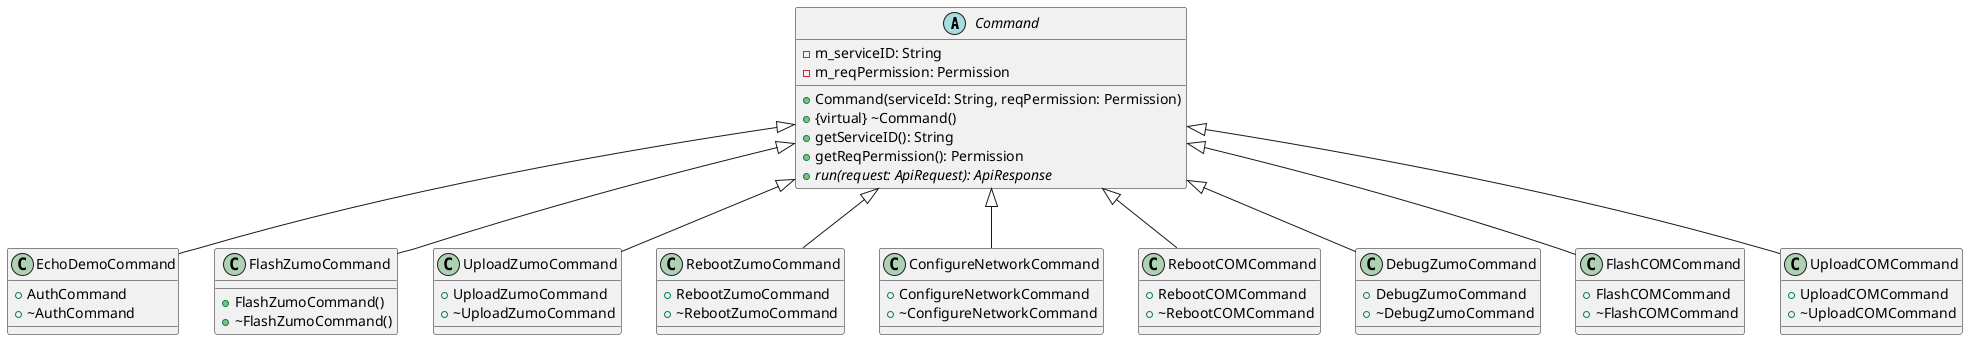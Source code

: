 @startuml

abstract class Command
{
    - m_serviceID: String
    - m_reqPermission: Permission
    + Command(serviceId: String, reqPermission: Permission)
    + {virtual} ~Command()
    + getServiceID(): String
    + getReqPermission(): Permission
    + {abstract} run(request: ApiRequest): ApiResponse
}

class EchoDemoCommand
{
    + AuthCommand
    + ~AuthCommand
}
Command <|-down-EchoDemoCommand

class FlashZumoCommand
{
    + FlashZumoCommand()
    + ~FlashZumoCommand()
}
Command <|-down-FlashZumoCommand

class UploadZumoCommand
{
    + UploadZumoCommand
    + ~UploadZumoCommand
}
Command <|-down-UploadZumoCommand

class RebootZumoCommand
{
    + RebootZumoCommand
    + ~RebootZumoCommand

}
Command <|-down-RebootZumoCommand

class ConfigureNetworkCommand
{
    + ConfigureNetworkCommand
    + ~ConfigureNetworkCommand
}
Command <|-down-ConfigureNetworkCommand

class RebootCOMCommand
{
    + RebootCOMCommand
    + ~RebootCOMCommand
}
Command <|-down-RebootCOMCommand

class DebugZumoCommand
{
    + DebugZumoCommand
    + ~DebugZumoCommand
}
Command <|-down-DebugZumoCommand

class FlashCOMCommand
{
    + FlashCOMCommand
    + ~FlashCOMCommand
}
Command <|-down-FlashCOMCommand

class UploadCOMCommand
{
    + UploadCOMCommand
    + ~UploadCOMCommand
}
Command <|-down-UploadCOMCommand
@enduml
